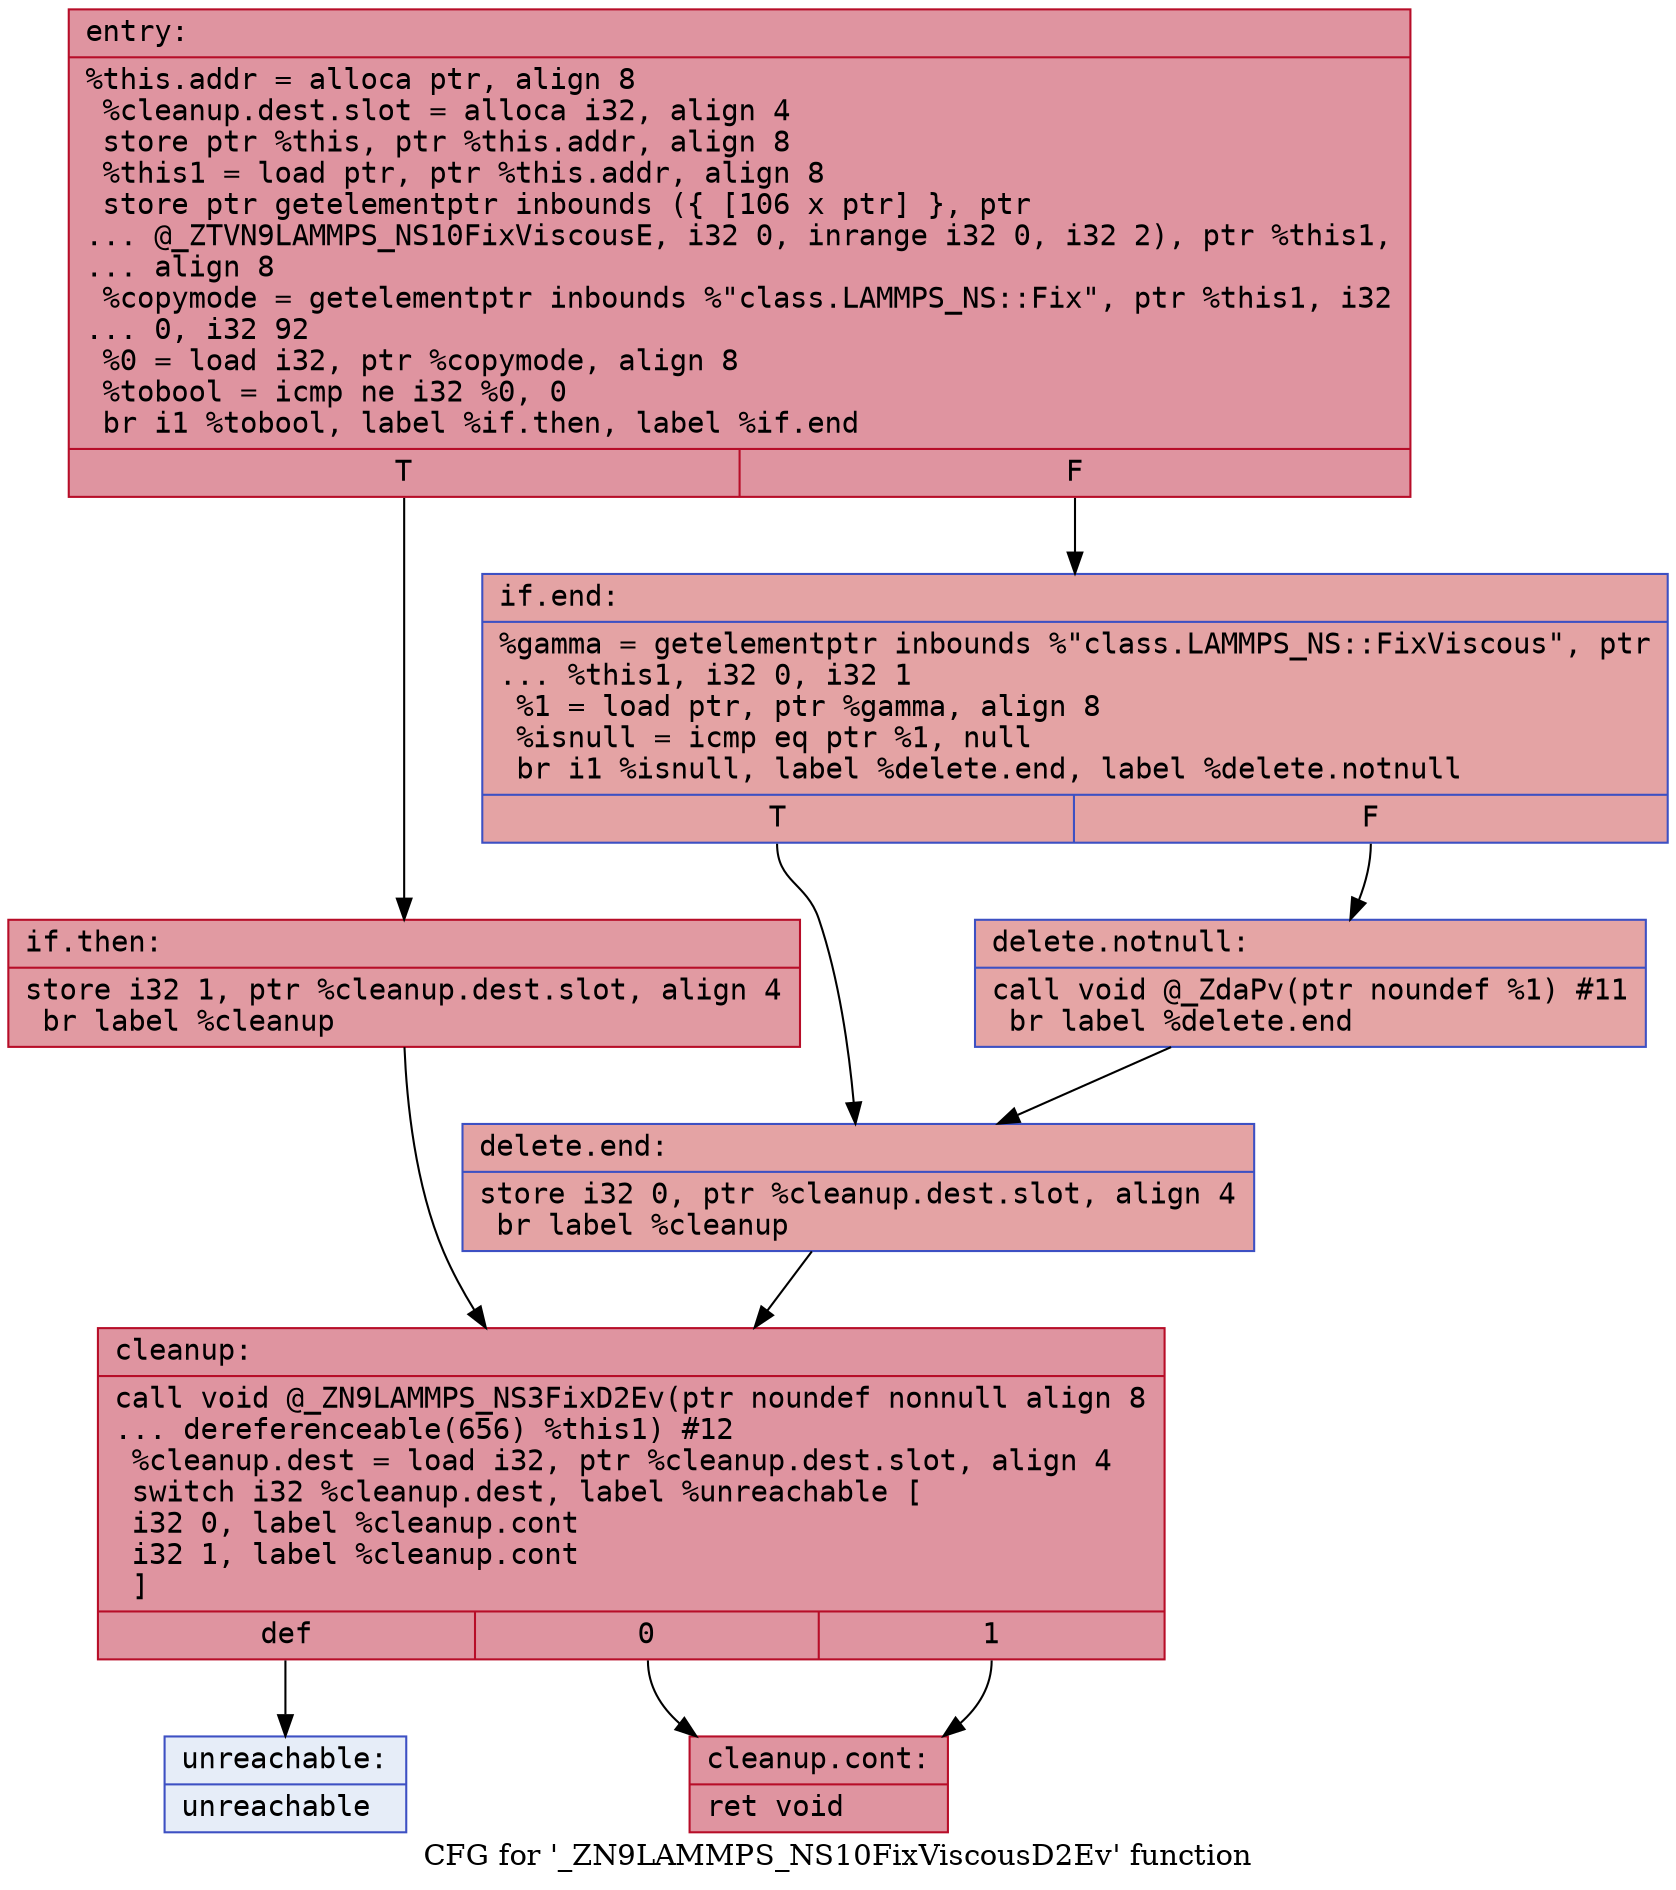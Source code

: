 digraph "CFG for '_ZN9LAMMPS_NS10FixViscousD2Ev' function" {
	label="CFG for '_ZN9LAMMPS_NS10FixViscousD2Ev' function";

	Node0x55bc978a8c50 [shape=record,color="#b70d28ff", style=filled, fillcolor="#b70d2870" fontname="Courier",label="{entry:\l|  %this.addr = alloca ptr, align 8\l  %cleanup.dest.slot = alloca i32, align 4\l  store ptr %this, ptr %this.addr, align 8\l  %this1 = load ptr, ptr %this.addr, align 8\l  store ptr getelementptr inbounds (\{ [106 x ptr] \}, ptr\l... @_ZTVN9LAMMPS_NS10FixViscousE, i32 0, inrange i32 0, i32 2), ptr %this1,\l... align 8\l  %copymode = getelementptr inbounds %\"class.LAMMPS_NS::Fix\", ptr %this1, i32\l... 0, i32 92\l  %0 = load i32, ptr %copymode, align 8\l  %tobool = icmp ne i32 %0, 0\l  br i1 %tobool, label %if.then, label %if.end\l|{<s0>T|<s1>F}}"];
	Node0x55bc978a8c50:s0 -> Node0x55bc978b6370[tooltip="entry -> if.then\nProbability 62.50%" ];
	Node0x55bc978a8c50:s1 -> Node0x55bc978b63e0[tooltip="entry -> if.end\nProbability 37.50%" ];
	Node0x55bc978b6370 [shape=record,color="#b70d28ff", style=filled, fillcolor="#bb1b2c70" fontname="Courier",label="{if.then:\l|  store i32 1, ptr %cleanup.dest.slot, align 4\l  br label %cleanup\l}"];
	Node0x55bc978b6370 -> Node0x55bc978b65d0[tooltip="if.then -> cleanup\nProbability 100.00%" ];
	Node0x55bc978b63e0 [shape=record,color="#3d50c3ff", style=filled, fillcolor="#c32e3170" fontname="Courier",label="{if.end:\l|  %gamma = getelementptr inbounds %\"class.LAMMPS_NS::FixViscous\", ptr\l... %this1, i32 0, i32 1\l  %1 = load ptr, ptr %gamma, align 8\l  %isnull = icmp eq ptr %1, null\l  br i1 %isnull, label %delete.end, label %delete.notnull\l|{<s0>T|<s1>F}}"];
	Node0x55bc978b63e0:s0 -> Node0x55bc978b6840[tooltip="if.end -> delete.end\nProbability 37.50%" ];
	Node0x55bc978b63e0:s1 -> Node0x55bc978b6a30[tooltip="if.end -> delete.notnull\nProbability 62.50%" ];
	Node0x55bc978b6a30 [shape=record,color="#3d50c3ff", style=filled, fillcolor="#c5333470" fontname="Courier",label="{delete.notnull:\l|  call void @_ZdaPv(ptr noundef %1) #11\l  br label %delete.end\l}"];
	Node0x55bc978b6a30 -> Node0x55bc978b6840[tooltip="delete.notnull -> delete.end\nProbability 100.00%" ];
	Node0x55bc978b6840 [shape=record,color="#3d50c3ff", style=filled, fillcolor="#c32e3170" fontname="Courier",label="{delete.end:\l|  store i32 0, ptr %cleanup.dest.slot, align 4\l  br label %cleanup\l}"];
	Node0x55bc978b6840 -> Node0x55bc978b65d0[tooltip="delete.end -> cleanup\nProbability 100.00%" ];
	Node0x55bc978b65d0 [shape=record,color="#b70d28ff", style=filled, fillcolor="#b70d2870" fontname="Courier",label="{cleanup:\l|  call void @_ZN9LAMMPS_NS3FixD2Ev(ptr noundef nonnull align 8\l... dereferenceable(656) %this1) #12\l  %cleanup.dest = load i32, ptr %cleanup.dest.slot, align 4\l  switch i32 %cleanup.dest, label %unreachable [\l    i32 0, label %cleanup.cont\l    i32 1, label %cleanup.cont\l  ]\l|{<s0>def|<s1>0|<s2>1}}"];
	Node0x55bc978b65d0:s0 -> Node0x55bc978b6f50[tooltip="cleanup -> unreachable\nProbability 0.00%" ];
	Node0x55bc978b65d0:s1 -> Node0x55bc978b6fa0[tooltip="cleanup -> cleanup.cont\nProbability 100.00%" ];
	Node0x55bc978b65d0:s2 -> Node0x55bc978b6fa0[tooltip="cleanup -> cleanup.cont\nProbability 100.00%" ];
	Node0x55bc978b6fa0 [shape=record,color="#b70d28ff", style=filled, fillcolor="#b70d2870" fontname="Courier",label="{cleanup.cont:\l|  ret void\l}"];
	Node0x55bc978b6f50 [shape=record,color="#3d50c3ff", style=filled, fillcolor="#c7d7f070" fontname="Courier",label="{unreachable:\l|  unreachable\l}"];
}

